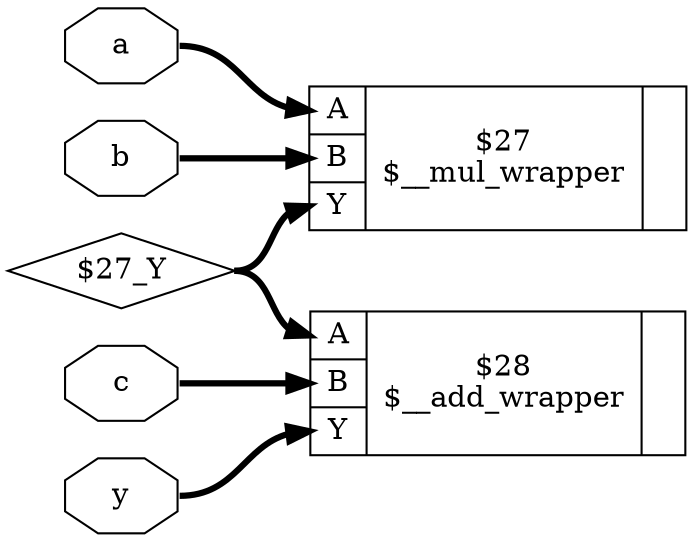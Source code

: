 digraph "DSP48_MACC" {
rankdir="LR";
remincross=true;
n2 [ shape=octagon, label="a", color="black", fontcolor="black" ];
n3 [ shape=octagon, label="b", color="black", fontcolor="black" ];
n4 [ shape=octagon, label="c", color="black", fontcolor="black" ];
n5 [ shape=octagon, label="y", color="black", fontcolor="black" ];
c9 [ shape=record, label="{{<p6> A|<p7> B|<p8> Y}|$28\n$__add_wrapper|{}}" ];
c10 [ shape=record, label="{{<p6> A|<p7> B|<p8> Y}|$27\n$__mul_wrapper|{}}" ];
n1 [ shape=diamond, label="$27_Y" ];
n1:e -> c10:p8:w [color="black", style="setlinewidth(3)", label=""];
n1:e -> c9:p6:w [color="black", style="setlinewidth(3)", label=""];
n2:e -> c10:p6:w [color="black", style="setlinewidth(3)", label=""];
n3:e -> c10:p7:w [color="black", style="setlinewidth(3)", label=""];
n4:e -> c9:p7:w [color="black", style="setlinewidth(3)", label=""];
n5:e -> c9:p8:w [color="black", style="setlinewidth(3)", label=""];
}
